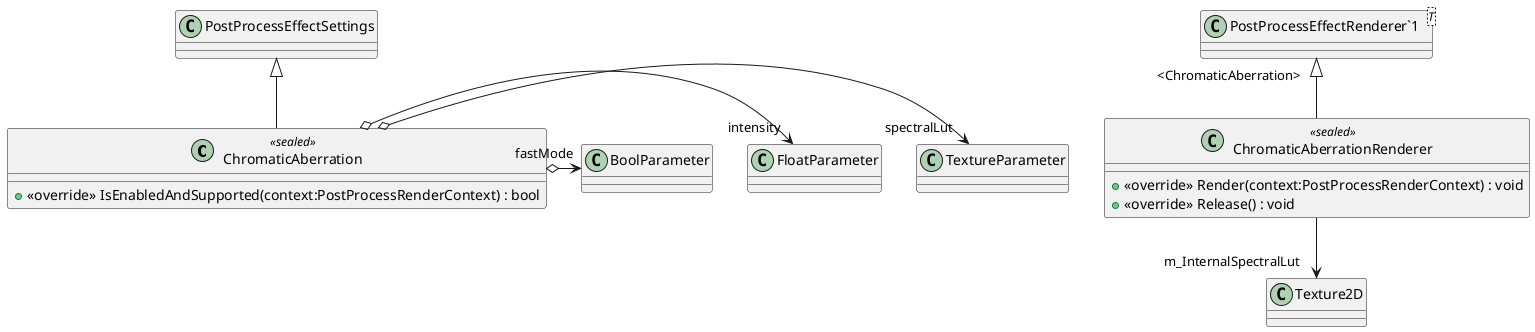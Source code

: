 @startuml
class ChromaticAberration <<sealed>> {
    + <<override>> IsEnabledAndSupported(context:PostProcessRenderContext) : bool
}
class ChromaticAberrationRenderer <<sealed>> {
    + <<override>> Render(context:PostProcessRenderContext) : void
    + <<override>> Release() : void
}
class "PostProcessEffectRenderer`1"<T> {
}
PostProcessEffectSettings <|-- ChromaticAberration
ChromaticAberration o-> "spectralLut" TextureParameter
ChromaticAberration o-> "intensity" FloatParameter
ChromaticAberration o-> "fastMode" BoolParameter
"PostProcessEffectRenderer`1" "<ChromaticAberration>" <|-- ChromaticAberrationRenderer
ChromaticAberrationRenderer --> "m_InternalSpectralLut" Texture2D
@enduml
